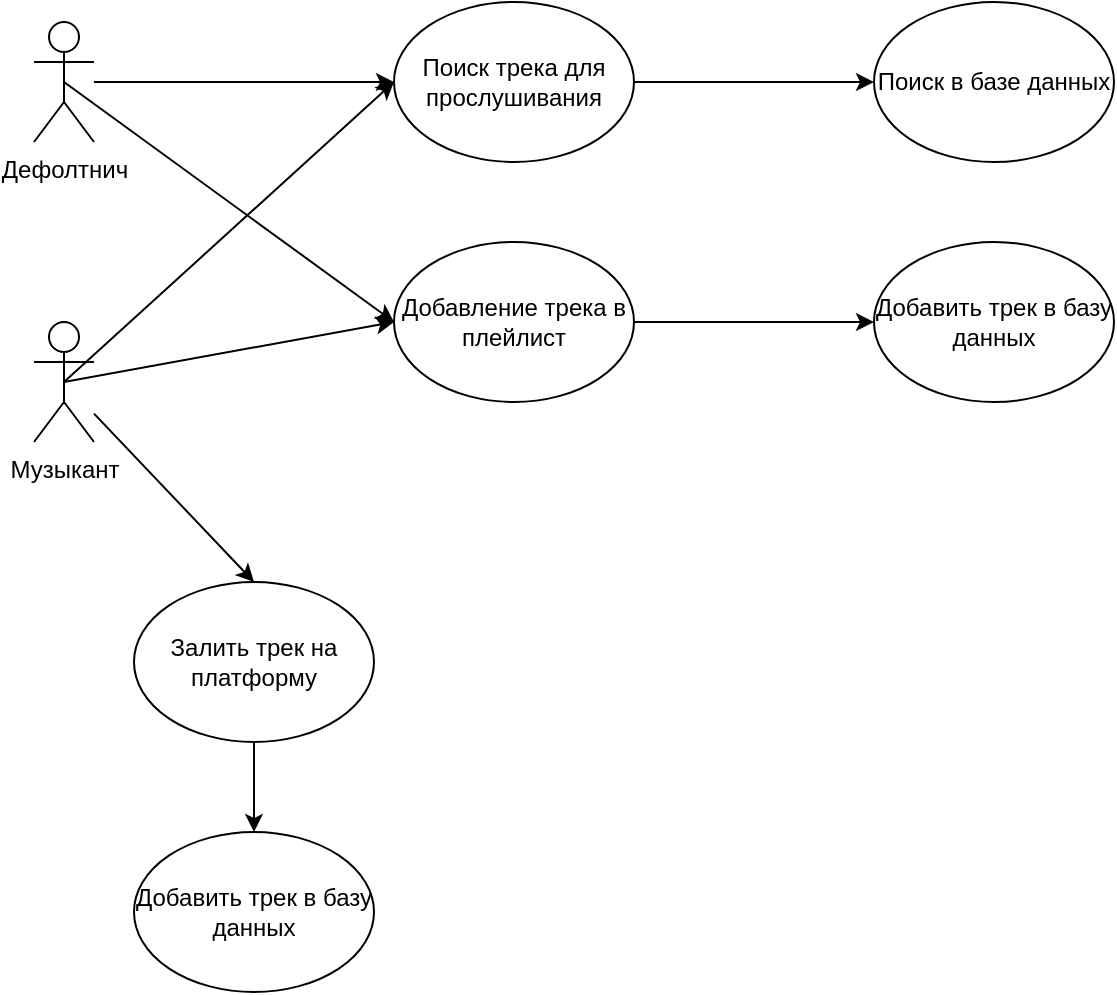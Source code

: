 <mxfile version="20.8.23" type="device"><diagram name="Страница 1" id="ao9YmEmSOSM945qYlgOM"><mxGraphModel dx="1249" dy="573" grid="1" gridSize="10" guides="1" tooltips="1" connect="1" arrows="1" fold="1" page="1" pageScale="1" pageWidth="827" pageHeight="1169" math="0" shadow="0"><root><mxCell id="0"/><mxCell id="1" parent="0"/><mxCell id="08SyXyO2GuO89ig75vIE-1" value="Дефолтнич" style="shape=umlActor;verticalLabelPosition=bottom;verticalAlign=top;html=1;outlineConnect=0;" vertex="1" parent="1"><mxGeometry x="90" y="100" width="30" height="60" as="geometry"/></mxCell><mxCell id="08SyXyO2GuO89ig75vIE-2" value="Музыкант&lt;br&gt;" style="shape=umlActor;verticalLabelPosition=bottom;verticalAlign=top;html=1;outlineConnect=0;" vertex="1" parent="1"><mxGeometry x="90" y="250" width="30" height="60" as="geometry"/></mxCell><mxCell id="08SyXyO2GuO89ig75vIE-4" value="Залить трек на платформу" style="ellipse;whiteSpace=wrap;html=1;" vertex="1" parent="1"><mxGeometry x="140" y="380" width="120" height="80" as="geometry"/></mxCell><mxCell id="08SyXyO2GuO89ig75vIE-6" value="Поиск трека для прослушивания" style="ellipse;whiteSpace=wrap;html=1;" vertex="1" parent="1"><mxGeometry x="270" y="90" width="120" height="80" as="geometry"/></mxCell><mxCell id="08SyXyO2GuO89ig75vIE-7" value="" style="endArrow=classic;html=1;rounded=0;entryX=0;entryY=0.5;entryDx=0;entryDy=0;" edge="1" parent="1" source="08SyXyO2GuO89ig75vIE-1" target="08SyXyO2GuO89ig75vIE-6"><mxGeometry width="50" height="50" relative="1" as="geometry"><mxPoint x="390" y="310" as="sourcePoint"/><mxPoint x="440" y="260" as="targetPoint"/></mxGeometry></mxCell><mxCell id="08SyXyO2GuO89ig75vIE-8" value="" style="endArrow=classic;html=1;rounded=0;entryX=0.5;entryY=0;entryDx=0;entryDy=0;" edge="1" parent="1" source="08SyXyO2GuO89ig75vIE-2" target="08SyXyO2GuO89ig75vIE-4"><mxGeometry width="50" height="50" relative="1" as="geometry"><mxPoint x="390" y="310" as="sourcePoint"/><mxPoint x="440" y="260" as="targetPoint"/></mxGeometry></mxCell><mxCell id="08SyXyO2GuO89ig75vIE-10" value="Добавить трек в базу данных" style="ellipse;whiteSpace=wrap;html=1;" vertex="1" parent="1"><mxGeometry x="140" y="505" width="120" height="80" as="geometry"/></mxCell><mxCell id="08SyXyO2GuO89ig75vIE-11" value="" style="endArrow=classic;html=1;rounded=0;exitX=0.5;exitY=1;exitDx=0;exitDy=0;entryX=0.5;entryY=0;entryDx=0;entryDy=0;" edge="1" parent="1" source="08SyXyO2GuO89ig75vIE-4" target="08SyXyO2GuO89ig75vIE-10"><mxGeometry width="50" height="50" relative="1" as="geometry"><mxPoint x="390" y="300" as="sourcePoint"/><mxPoint x="440" y="250" as="targetPoint"/></mxGeometry></mxCell><mxCell id="08SyXyO2GuO89ig75vIE-12" value="Поиск в базе данных" style="ellipse;whiteSpace=wrap;html=1;" vertex="1" parent="1"><mxGeometry x="510" y="90" width="120" height="80" as="geometry"/></mxCell><mxCell id="08SyXyO2GuO89ig75vIE-13" value="" style="endArrow=classic;html=1;rounded=0;exitX=1;exitY=0.5;exitDx=0;exitDy=0;entryX=0;entryY=0.5;entryDx=0;entryDy=0;" edge="1" parent="1" source="08SyXyO2GuO89ig75vIE-6" target="08SyXyO2GuO89ig75vIE-12"><mxGeometry width="50" height="50" relative="1" as="geometry"><mxPoint x="390" y="310" as="sourcePoint"/><mxPoint x="440" y="260" as="targetPoint"/></mxGeometry></mxCell><mxCell id="08SyXyO2GuO89ig75vIE-15" value="" style="endArrow=classic;html=1;rounded=0;exitX=0.5;exitY=0.5;exitDx=0;exitDy=0;exitPerimeter=0;entryX=0;entryY=0.5;entryDx=0;entryDy=0;" edge="1" parent="1" source="08SyXyO2GuO89ig75vIE-2" target="08SyXyO2GuO89ig75vIE-6"><mxGeometry width="50" height="50" relative="1" as="geometry"><mxPoint x="410" y="360" as="sourcePoint"/><mxPoint x="460" y="310" as="targetPoint"/></mxGeometry></mxCell><mxCell id="08SyXyO2GuO89ig75vIE-16" value="Добавление трека в плейлист" style="ellipse;whiteSpace=wrap;html=1;" vertex="1" parent="1"><mxGeometry x="270" y="210" width="120" height="80" as="geometry"/></mxCell><mxCell id="08SyXyO2GuO89ig75vIE-18" value="" style="endArrow=classic;html=1;rounded=0;exitX=0.5;exitY=0.5;exitDx=0;exitDy=0;exitPerimeter=0;entryX=0;entryY=0.5;entryDx=0;entryDy=0;" edge="1" parent="1" source="08SyXyO2GuO89ig75vIE-2" target="08SyXyO2GuO89ig75vIE-16"><mxGeometry width="50" height="50" relative="1" as="geometry"><mxPoint x="410" y="360" as="sourcePoint"/><mxPoint x="460" y="310" as="targetPoint"/></mxGeometry></mxCell><mxCell id="08SyXyO2GuO89ig75vIE-19" value="" style="endArrow=classic;html=1;rounded=0;exitX=0.5;exitY=0.5;exitDx=0;exitDy=0;exitPerimeter=0;entryX=0;entryY=0.5;entryDx=0;entryDy=0;" edge="1" parent="1" source="08SyXyO2GuO89ig75vIE-1" target="08SyXyO2GuO89ig75vIE-16"><mxGeometry width="50" height="50" relative="1" as="geometry"><mxPoint x="410" y="360" as="sourcePoint"/><mxPoint x="460" y="310" as="targetPoint"/></mxGeometry></mxCell><mxCell id="08SyXyO2GuO89ig75vIE-21" value="Добавить трек в базу данных" style="ellipse;whiteSpace=wrap;html=1;" vertex="1" parent="1"><mxGeometry x="510" y="210" width="120" height="80" as="geometry"/></mxCell><mxCell id="08SyXyO2GuO89ig75vIE-22" value="" style="endArrow=classic;html=1;rounded=0;exitX=1;exitY=0.5;exitDx=0;exitDy=0;entryX=0;entryY=0.5;entryDx=0;entryDy=0;" edge="1" parent="1" source="08SyXyO2GuO89ig75vIE-16" target="08SyXyO2GuO89ig75vIE-21"><mxGeometry width="50" height="50" relative="1" as="geometry"><mxPoint x="410" y="360" as="sourcePoint"/><mxPoint x="460" y="310" as="targetPoint"/></mxGeometry></mxCell></root></mxGraphModel></diagram></mxfile>